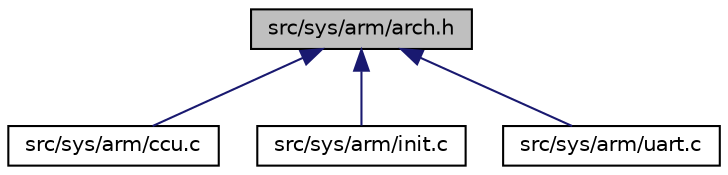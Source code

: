 digraph "src/sys/arm/arch.h"
{
 // LATEX_PDF_SIZE
  edge [fontname="Helvetica",fontsize="10",labelfontname="Helvetica",labelfontsize="10"];
  node [fontname="Helvetica",fontsize="10",shape=record];
  Node1 [label="src/sys/arm/arch.h",height=0.2,width=0.4,color="black", fillcolor="grey75", style="filled", fontcolor="black",tooltip=" "];
  Node1 -> Node2 [dir="back",color="midnightblue",fontsize="10",style="solid",fontname="Helvetica"];
  Node2 [label="src/sys/arm/ccu.c",height=0.2,width=0.4,color="black", fillcolor="white", style="filled",URL="$ccu_8c.html",tooltip=" "];
  Node1 -> Node3 [dir="back",color="midnightblue",fontsize="10",style="solid",fontname="Helvetica"];
  Node3 [label="src/sys/arm/init.c",height=0.2,width=0.4,color="black", fillcolor="white", style="filled",URL="$arm_2init_8c.html",tooltip=" "];
  Node1 -> Node4 [dir="back",color="midnightblue",fontsize="10",style="solid",fontname="Helvetica"];
  Node4 [label="src/sys/arm/uart.c",height=0.2,width=0.4,color="black", fillcolor="white", style="filled",URL="$arm_2uart_8c.html",tooltip=" "];
}
